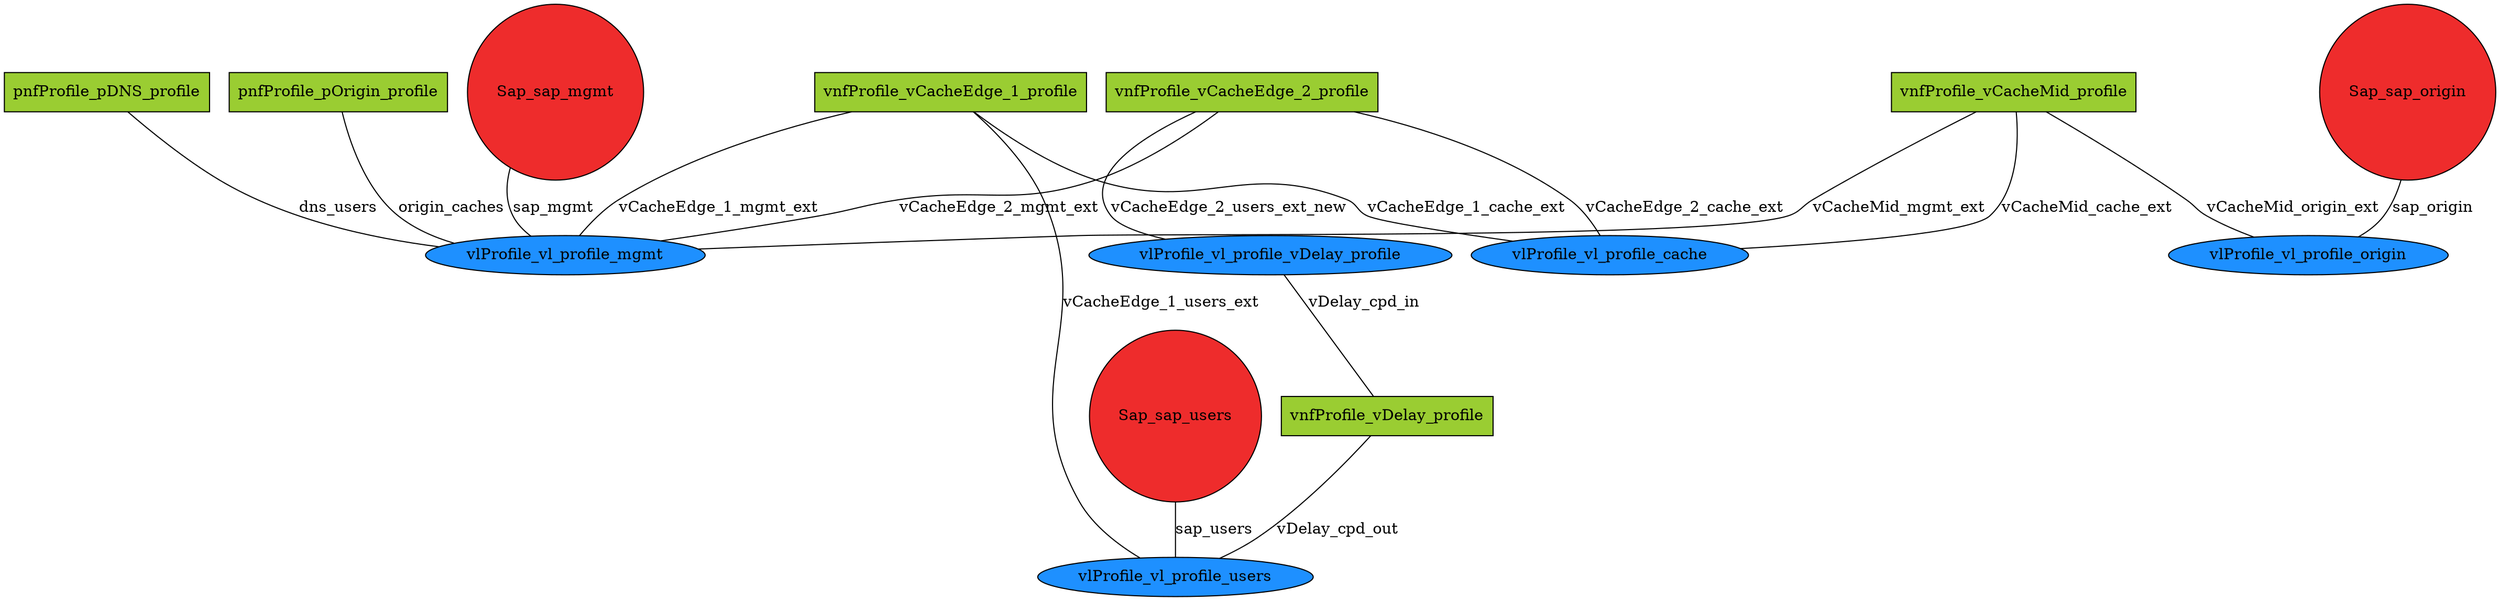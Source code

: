 strict graph G {
  vCacheMid_profile [ label="vnfProfile_vCacheMid_profile" shape="box" style="filled" fillcolor="yellowgreen" ];
  vCacheEdge_1_profile [ label="vnfProfile_vCacheEdge_1_profile" shape="box" style="filled" fillcolor="yellowgreen" ];
  vCacheEdge_2_profile [ label="vnfProfile_vCacheEdge_2_profile" shape="box" style="filled" fillcolor="yellowgreen" ];
  pDNS_profile [ label="pnfProfile_pDNS_profile" shape="box" style="filled" fillcolor="yellowgreen" ];
  pOrigin_profile [ label="pnfProfile_pOrigin_profile" shape="box" style="filled" fillcolor="yellowgreen" ];
  vl_profile_mgmt [ label="vlProfile_vl_profile_mgmt" shape="oval" style="filled" fillcolor="dodgerblue" ];
  vl_profile_users [ label="vlProfile_vl_profile_users" shape="oval" style="filled" fillcolor="dodgerblue" ];
  vl_profile_cache [ label="vlProfile_vl_profile_cache" shape="oval" style="filled" fillcolor="dodgerblue" ];
  vl_profile_origin [ label="vlProfile_vl_profile_origin" shape="oval" style="filled" fillcolor="dodgerblue" ];
  sap_mgmt [ label="Sap_sap_mgmt" shape="circle" style="filled" fillcolor="firebrick2" ];
  sap_users [ label="Sap_sap_users" shape="circle" style="filled" fillcolor="firebrick2" ];
  sap_origin [ label="Sap_sap_origin" shape="circle" style="filled" fillcolor="firebrick2" ];
  vDelay_profile [ label="vnfProfile_vDelay_profile" shape="box" style="filled" fillcolor="yellowgreen" ];
  vl_profile_vDelay_profile [ label="vlProfile_vl_profile_vDelay_profile" shape="oval" style="filled" fillcolor="dodgerblue" ];
  vCacheMid_profile -- vl_profile_mgmt [ label="vCacheMid_mgmt_ext" ];
  vCacheMid_profile -- vl_profile_cache [ label="vCacheMid_cache_ext" ];
  vCacheMid_profile -- vl_profile_origin [ label="vCacheMid_origin_ext" ];
  vCacheEdge_1_profile -- vl_profile_mgmt [ label="vCacheEdge_1_mgmt_ext" ];
  vCacheEdge_1_profile -- vl_profile_cache [ label="vCacheEdge_1_cache_ext" ];
  vCacheEdge_1_profile -- vl_profile_users [ label="vCacheEdge_1_users_ext" ];
  vCacheEdge_2_profile -- vl_profile_mgmt [ label="vCacheEdge_2_mgmt_ext" ];
  vCacheEdge_2_profile -- vl_profile_cache [ label="vCacheEdge_2_cache_ext" ];
  pDNS_profile -- vl_profile_mgmt [ label="dns_users" ];
  pOrigin_profile -- vl_profile_mgmt [ label="origin_caches" ];
  sap_mgmt -- vl_profile_mgmt [ label="sap_mgmt" ];
  sap_users -- vl_profile_users [ label="sap_users" ];
  sap_origin -- vl_profile_origin [ label="sap_origin" ];
  vCacheEdge_2_profile -- vl_profile_vDelay_profile [ label="vCacheEdge_2_users_ext_new" ];
  vl_profile_vDelay_profile -- vDelay_profile [ label="vDelay_cpd_in" ];
  vDelay_profile -- vl_profile_users [ label="vDelay_cpd_out" ];
}
